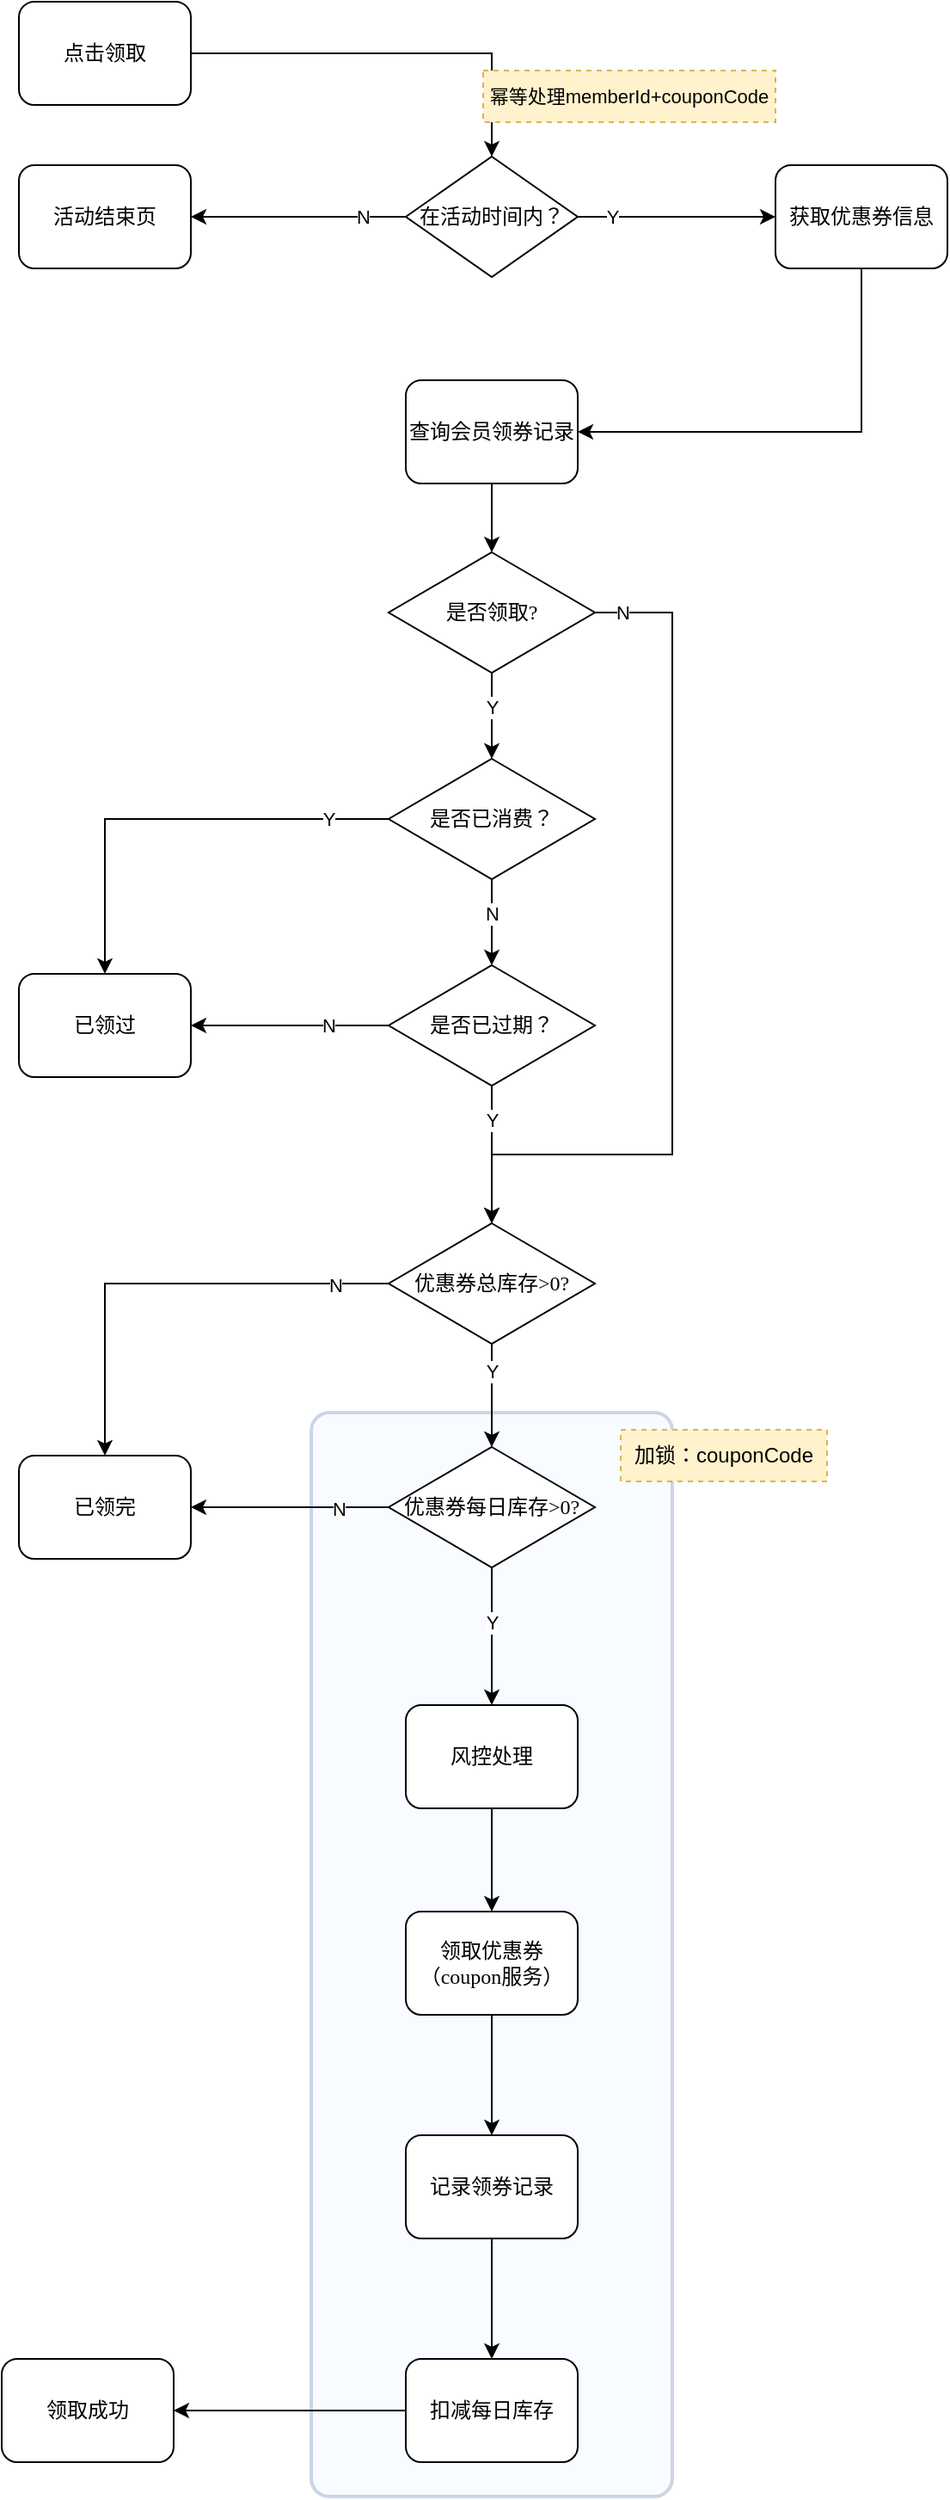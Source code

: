<mxfile version="21.3.5" type="github">
  <diagram name="第 1 页" id="Ev7APlbU4nRMXSNGm_3B">
    <mxGraphModel dx="1434" dy="789" grid="1" gridSize="10" guides="1" tooltips="1" connect="1" arrows="1" fold="1" page="1" pageScale="1" pageWidth="160000" pageHeight="160000" math="0" shadow="0">
      <root>
        <mxCell id="0" />
        <mxCell id="1" parent="0" />
        <mxCell id="ZJGzYjS5SWYyNAtCKj2l-1" value="点击领取" style="rounded=1;whiteSpace=wrap;html=1;shadow=0;labelBackgroundColor=none;strokeWidth=1;fontFamily=Verdana;fontSize=12;align=center;" vertex="1" parent="1">
          <mxGeometry x="910" y="670" width="100" height="60" as="geometry" />
        </mxCell>
        <mxCell id="ZJGzYjS5SWYyNAtCKj2l-2" value="活动结束页" style="rounded=1;whiteSpace=wrap;html=1;shadow=0;labelBackgroundColor=none;strokeWidth=1;fontFamily=Verdana;fontSize=12;align=center;" vertex="1" parent="1">
          <mxGeometry x="910" y="765" width="100" height="60" as="geometry" />
        </mxCell>
        <mxCell id="ZJGzYjS5SWYyNAtCKj2l-3" value="已领过" style="rounded=1;whiteSpace=wrap;html=1;shadow=0;labelBackgroundColor=none;strokeWidth=1;fontFamily=Verdana;fontSize=12;align=center;" vertex="1" parent="1">
          <mxGeometry x="910" y="1235" width="100" height="60" as="geometry" />
        </mxCell>
        <mxCell id="ZJGzYjS5SWYyNAtCKj2l-4" value="领取成功" style="rounded=1;whiteSpace=wrap;html=1;shadow=0;labelBackgroundColor=none;strokeWidth=1;fontFamily=Verdana;fontSize=12;align=center;" vertex="1" parent="1">
          <mxGeometry x="900" y="2040" width="100" height="60" as="geometry" />
        </mxCell>
        <mxCell id="ZJGzYjS5SWYyNAtCKj2l-5" value="已领完" style="rounded=1;whiteSpace=wrap;html=1;shadow=0;labelBackgroundColor=none;strokeWidth=1;fontFamily=Verdana;fontSize=12;align=center;" vertex="1" parent="1">
          <mxGeometry x="910" y="1515" width="100" height="60" as="geometry" />
        </mxCell>
        <mxCell id="ZJGzYjS5SWYyNAtCKj2l-6" value="" style="edgeStyle=orthogonalEdgeStyle;rounded=0;orthogonalLoop=1;jettySize=auto;html=1;entryX=0.5;entryY=0;entryDx=0;entryDy=0;" edge="1" parent="1" source="ZJGzYjS5SWYyNAtCKj2l-1" target="ZJGzYjS5SWYyNAtCKj2l-8">
          <mxGeometry relative="1" as="geometry">
            <mxPoint x="1165" y="770" as="targetPoint" />
          </mxGeometry>
        </mxCell>
        <mxCell id="ZJGzYjS5SWYyNAtCKj2l-7" value="" style="rounded=1;whiteSpace=wrap;html=1;fillStyle=auto;fillColor=#dae8fc;strokeColor=#073b83;arcSize=5;opacity=20;strokeWidth=2;" vertex="1" parent="1">
          <mxGeometry x="1080" y="1490" width="210" height="630" as="geometry" />
        </mxCell>
        <mxCell id="ZJGzYjS5SWYyNAtCKj2l-8" value="在活动时间内？" style="rhombus;whiteSpace=wrap;html=1;rounded=0;shadow=0;labelBackgroundColor=none;strokeWidth=1;fontFamily=Verdana;fontSize=12;align=center;" vertex="1" parent="1">
          <mxGeometry x="1135" y="760" width="100" height="70" as="geometry" />
        </mxCell>
        <mxCell id="ZJGzYjS5SWYyNAtCKj2l-9" value="查询会员领券记录" style="rounded=1;whiteSpace=wrap;html=1;shadow=0;labelBackgroundColor=none;strokeWidth=1;fontFamily=Verdana;fontSize=12;align=center;" vertex="1" parent="1">
          <mxGeometry x="1135" y="890" width="100" height="60" as="geometry" />
        </mxCell>
        <mxCell id="ZJGzYjS5SWYyNAtCKj2l-10" value="" style="edgeStyle=orthogonalEdgeStyle;rounded=0;orthogonalLoop=1;jettySize=auto;html=1;" edge="1" parent="1" source="ZJGzYjS5SWYyNAtCKj2l-9" target="ZJGzYjS5SWYyNAtCKj2l-12">
          <mxGeometry relative="1" as="geometry">
            <mxPoint x="1185" y="1080" as="sourcePoint" />
          </mxGeometry>
        </mxCell>
        <mxCell id="ZJGzYjS5SWYyNAtCKj2l-11" value="Y" style="edgeStyle=orthogonalEdgeStyle;rounded=0;orthogonalLoop=1;jettySize=auto;html=1;" edge="1" parent="1" source="ZJGzYjS5SWYyNAtCKj2l-12" target="ZJGzYjS5SWYyNAtCKj2l-17">
          <mxGeometry x="-0.2" relative="1" as="geometry">
            <mxPoint as="offset" />
          </mxGeometry>
        </mxCell>
        <mxCell id="ZJGzYjS5SWYyNAtCKj2l-12" value="是否领取?" style="rhombus;whiteSpace=wrap;html=1;rounded=0;shadow=0;labelBackgroundColor=none;strokeWidth=1;fontFamily=Verdana;fontSize=12;align=center;" vertex="1" parent="1">
          <mxGeometry x="1125" y="990" width="120" height="70" as="geometry" />
        </mxCell>
        <mxCell id="ZJGzYjS5SWYyNAtCKj2l-13" value="是否已过期？" style="rhombus;whiteSpace=wrap;html=1;rounded=0;shadow=0;labelBackgroundColor=none;strokeWidth=1;fontFamily=Verdana;fontSize=12;align=center;" vertex="1" parent="1">
          <mxGeometry x="1125" y="1230" width="120" height="70" as="geometry" />
        </mxCell>
        <mxCell id="ZJGzYjS5SWYyNAtCKj2l-14" value="风控处理" style="rounded=1;whiteSpace=wrap;html=1;shadow=0;labelBackgroundColor=none;strokeWidth=1;fontFamily=Verdana;fontSize=12;align=center;" vertex="1" parent="1">
          <mxGeometry x="1135" y="1660" width="100" height="60" as="geometry" />
        </mxCell>
        <mxCell id="ZJGzYjS5SWYyNAtCKj2l-15" style="edgeStyle=orthogonalEdgeStyle;rounded=0;orthogonalLoop=1;jettySize=auto;html=1;" edge="1" parent="1" source="ZJGzYjS5SWYyNAtCKj2l-17" target="ZJGzYjS5SWYyNAtCKj2l-13">
          <mxGeometry relative="1" as="geometry" />
        </mxCell>
        <mxCell id="ZJGzYjS5SWYyNAtCKj2l-16" value="N" style="edgeLabel;html=1;align=center;verticalAlign=middle;resizable=0;points=[];" vertex="1" connectable="0" parent="ZJGzYjS5SWYyNAtCKj2l-15">
          <mxGeometry x="-0.167" y="-2" relative="1" as="geometry">
            <mxPoint x="2" y="-1" as="offset" />
          </mxGeometry>
        </mxCell>
        <mxCell id="ZJGzYjS5SWYyNAtCKj2l-17" value="是否已消费？" style="rhombus;whiteSpace=wrap;html=1;rounded=0;shadow=0;labelBackgroundColor=none;strokeWidth=1;fontFamily=Verdana;fontSize=12;align=center;" vertex="1" parent="1">
          <mxGeometry x="1125" y="1110" width="120" height="70" as="geometry" />
        </mxCell>
        <mxCell id="ZJGzYjS5SWYyNAtCKj2l-18" style="edgeStyle=orthogonalEdgeStyle;rounded=0;orthogonalLoop=1;jettySize=auto;html=1;entryX=0.5;entryY=0;entryDx=0;entryDy=0;" edge="1" parent="1" source="ZJGzYjS5SWYyNAtCKj2l-13" target="ZJGzYjS5SWYyNAtCKj2l-25">
          <mxGeometry relative="1" as="geometry">
            <mxPoint x="1260" y="1360" as="targetPoint" />
          </mxGeometry>
        </mxCell>
        <mxCell id="ZJGzYjS5SWYyNAtCKj2l-19" value="Y" style="edgeLabel;html=1;align=center;verticalAlign=middle;resizable=0;points=[];" vertex="1" connectable="0" parent="ZJGzYjS5SWYyNAtCKj2l-18">
          <mxGeometry x="-0.773" y="2" relative="1" as="geometry">
            <mxPoint x="-2" y="11" as="offset" />
          </mxGeometry>
        </mxCell>
        <mxCell id="ZJGzYjS5SWYyNAtCKj2l-20" style="edgeStyle=orthogonalEdgeStyle;rounded=0;orthogonalLoop=1;jettySize=auto;html=1;" edge="1" parent="1" source="ZJGzYjS5SWYyNAtCKj2l-12" target="ZJGzYjS5SWYyNAtCKj2l-25">
          <mxGeometry relative="1" as="geometry">
            <mxPoint x="1185" y="1370" as="targetPoint" />
            <Array as="points">
              <mxPoint x="1290" y="1025" />
              <mxPoint x="1290" y="1340" />
              <mxPoint x="1185" y="1340" />
            </Array>
          </mxGeometry>
        </mxCell>
        <mxCell id="ZJGzYjS5SWYyNAtCKj2l-21" value="N" style="edgeLabel;html=1;align=center;verticalAlign=middle;resizable=0;points=[];" vertex="1" connectable="0" parent="ZJGzYjS5SWYyNAtCKj2l-20">
          <mxGeometry x="-0.895" y="-3" relative="1" as="geometry">
            <mxPoint x="-11" y="-3" as="offset" />
          </mxGeometry>
        </mxCell>
        <mxCell id="ZJGzYjS5SWYyNAtCKj2l-22" value="记录领券记录" style="rounded=1;whiteSpace=wrap;html=1;shadow=0;labelBackgroundColor=none;strokeWidth=1;fontFamily=Verdana;fontSize=12;align=center;" vertex="1" parent="1">
          <mxGeometry x="1135" y="1910" width="100" height="60" as="geometry" />
        </mxCell>
        <mxCell id="ZJGzYjS5SWYyNAtCKj2l-23" style="edgeStyle=orthogonalEdgeStyle;rounded=0;orthogonalLoop=1;jettySize=auto;html=1;" edge="1" parent="1" source="ZJGzYjS5SWYyNAtCKj2l-25" target="ZJGzYjS5SWYyNAtCKj2l-27">
          <mxGeometry relative="1" as="geometry" />
        </mxCell>
        <mxCell id="ZJGzYjS5SWYyNAtCKj2l-24" value="Y" style="edgeLabel;html=1;align=center;verticalAlign=middle;resizable=0;points=[];" vertex="1" connectable="0" parent="ZJGzYjS5SWYyNAtCKj2l-23">
          <mxGeometry x="-0.467" relative="1" as="geometry">
            <mxPoint as="offset" />
          </mxGeometry>
        </mxCell>
        <mxCell id="ZJGzYjS5SWYyNAtCKj2l-25" value="优惠券总库存&amp;gt;0?" style="rhombus;whiteSpace=wrap;html=1;rounded=0;shadow=0;labelBackgroundColor=none;strokeWidth=1;fontFamily=Verdana;fontSize=12;align=center;" vertex="1" parent="1">
          <mxGeometry x="1125" y="1380" width="120" height="70" as="geometry" />
        </mxCell>
        <mxCell id="ZJGzYjS5SWYyNAtCKj2l-26" value="Y" style="edgeStyle=orthogonalEdgeStyle;rounded=0;orthogonalLoop=1;jettySize=auto;html=1;" edge="1" parent="1" source="ZJGzYjS5SWYyNAtCKj2l-27" target="ZJGzYjS5SWYyNAtCKj2l-14">
          <mxGeometry x="-0.2" relative="1" as="geometry">
            <Array as="points">
              <mxPoint x="1185" y="1600" />
              <mxPoint x="1185" y="1600" />
            </Array>
            <mxPoint as="offset" />
          </mxGeometry>
        </mxCell>
        <mxCell id="ZJGzYjS5SWYyNAtCKj2l-27" value="优惠券每日库存&amp;gt;0?" style="rhombus;whiteSpace=wrap;html=1;rounded=0;shadow=0;labelBackgroundColor=none;strokeWidth=1;fontFamily=Verdana;fontSize=12;align=center;" vertex="1" parent="1">
          <mxGeometry x="1125" y="1510" width="120" height="70" as="geometry" />
        </mxCell>
        <mxCell id="ZJGzYjS5SWYyNAtCKj2l-28" value="扣减每日库存" style="rounded=1;whiteSpace=wrap;html=1;shadow=0;labelBackgroundColor=none;strokeWidth=1;fontFamily=Verdana;fontSize=12;align=center;" vertex="1" parent="1">
          <mxGeometry x="1135" y="2040" width="100" height="60" as="geometry" />
        </mxCell>
        <mxCell id="ZJGzYjS5SWYyNAtCKj2l-29" style="edgeStyle=orthogonalEdgeStyle;rounded=0;orthogonalLoop=1;jettySize=auto;html=1;" edge="1" parent="1" source="ZJGzYjS5SWYyNAtCKj2l-22" target="ZJGzYjS5SWYyNAtCKj2l-28">
          <mxGeometry relative="1" as="geometry">
            <mxPoint x="1080" y="1810" as="targetPoint" />
          </mxGeometry>
        </mxCell>
        <mxCell id="ZJGzYjS5SWYyNAtCKj2l-30" value="领取优惠券&lt;br&gt;（coupon服务）" style="rounded=1;whiteSpace=wrap;html=1;shadow=0;labelBackgroundColor=none;strokeWidth=1;fontFamily=Verdana;fontSize=12;align=center;" vertex="1" parent="1">
          <mxGeometry x="1135" y="1780" width="100" height="60" as="geometry" />
        </mxCell>
        <mxCell id="ZJGzYjS5SWYyNAtCKj2l-31" value="获取优惠券信息" style="rounded=1;whiteSpace=wrap;html=1;shadow=0;labelBackgroundColor=none;strokeWidth=1;fontFamily=Verdana;fontSize=12;align=center;" vertex="1" parent="1">
          <mxGeometry x="1350" y="765" width="100" height="60" as="geometry" />
        </mxCell>
        <mxCell id="ZJGzYjS5SWYyNAtCKj2l-32" style="edgeStyle=orthogonalEdgeStyle;rounded=0;orthogonalLoop=1;jettySize=auto;html=1;" edge="1" parent="1" source="ZJGzYjS5SWYyNAtCKj2l-8" target="ZJGzYjS5SWYyNAtCKj2l-2">
          <mxGeometry relative="1" as="geometry" />
        </mxCell>
        <mxCell id="ZJGzYjS5SWYyNAtCKj2l-33" value="N" style="edgeLabel;html=1;align=center;verticalAlign=middle;resizable=0;points=[];" vertex="1" connectable="0" parent="ZJGzYjS5SWYyNAtCKj2l-32">
          <mxGeometry x="-0.467" y="2" relative="1" as="geometry">
            <mxPoint x="8" y="-2" as="offset" />
          </mxGeometry>
        </mxCell>
        <mxCell id="ZJGzYjS5SWYyNAtCKj2l-34" style="edgeStyle=orthogonalEdgeStyle;rounded=0;orthogonalLoop=1;jettySize=auto;html=1;exitX=0;exitY=0.5;exitDx=0;exitDy=0;entryX=1;entryY=0.5;entryDx=0;entryDy=0;" edge="1" parent="1" source="ZJGzYjS5SWYyNAtCKj2l-13" target="ZJGzYjS5SWYyNAtCKj2l-3">
          <mxGeometry relative="1" as="geometry">
            <mxPoint x="1010" y="1660" as="targetPoint" />
            <Array as="points" />
          </mxGeometry>
        </mxCell>
        <mxCell id="ZJGzYjS5SWYyNAtCKj2l-35" value="N" style="edgeLabel;html=1;align=center;verticalAlign=middle;resizable=0;points=[];" vertex="1" connectable="0" parent="ZJGzYjS5SWYyNAtCKj2l-34">
          <mxGeometry x="-0.879" y="1" relative="1" as="geometry">
            <mxPoint x="-28" y="-1" as="offset" />
          </mxGeometry>
        </mxCell>
        <mxCell id="ZJGzYjS5SWYyNAtCKj2l-36" style="edgeStyle=orthogonalEdgeStyle;rounded=0;orthogonalLoop=1;jettySize=auto;html=1;" edge="1" parent="1" source="ZJGzYjS5SWYyNAtCKj2l-8" target="ZJGzYjS5SWYyNAtCKj2l-31">
          <mxGeometry relative="1" as="geometry" />
        </mxCell>
        <mxCell id="ZJGzYjS5SWYyNAtCKj2l-37" value="Y" style="edgeLabel;html=1;align=center;verticalAlign=middle;resizable=0;points=[];" vertex="1" connectable="0" parent="ZJGzYjS5SWYyNAtCKj2l-36">
          <mxGeometry x="-0.939" y="-3" relative="1" as="geometry">
            <mxPoint x="16" y="-3" as="offset" />
          </mxGeometry>
        </mxCell>
        <mxCell id="ZJGzYjS5SWYyNAtCKj2l-38" style="edgeStyle=orthogonalEdgeStyle;rounded=0;orthogonalLoop=1;jettySize=auto;html=1;entryX=1;entryY=0.5;entryDx=0;entryDy=0;" edge="1" parent="1" source="ZJGzYjS5SWYyNAtCKj2l-31" target="ZJGzYjS5SWYyNAtCKj2l-9">
          <mxGeometry relative="1" as="geometry">
            <Array as="points">
              <mxPoint x="1400" y="920" />
            </Array>
          </mxGeometry>
        </mxCell>
        <mxCell id="ZJGzYjS5SWYyNAtCKj2l-39" style="edgeStyle=orthogonalEdgeStyle;rounded=0;orthogonalLoop=1;jettySize=auto;html=1;entryX=0.5;entryY=0;entryDx=0;entryDy=0;" edge="1" parent="1" source="ZJGzYjS5SWYyNAtCKj2l-17" target="ZJGzYjS5SWYyNAtCKj2l-3">
          <mxGeometry relative="1" as="geometry" />
        </mxCell>
        <mxCell id="ZJGzYjS5SWYyNAtCKj2l-40" value="Y" style="edgeLabel;html=1;align=center;verticalAlign=middle;resizable=0;points=[];" vertex="1" connectable="0" parent="ZJGzYjS5SWYyNAtCKj2l-39">
          <mxGeometry x="-0.496" y="-2" relative="1" as="geometry">
            <mxPoint x="29" y="2" as="offset" />
          </mxGeometry>
        </mxCell>
        <mxCell id="ZJGzYjS5SWYyNAtCKj2l-41" style="edgeStyle=orthogonalEdgeStyle;rounded=0;orthogonalLoop=1;jettySize=auto;html=1;" edge="1" parent="1" source="ZJGzYjS5SWYyNAtCKj2l-14" target="ZJGzYjS5SWYyNAtCKj2l-30">
          <mxGeometry relative="1" as="geometry" />
        </mxCell>
        <mxCell id="ZJGzYjS5SWYyNAtCKj2l-42" style="edgeStyle=orthogonalEdgeStyle;rounded=0;orthogonalLoop=1;jettySize=auto;html=1;exitX=0.5;exitY=1;exitDx=0;exitDy=0;" edge="1" parent="1" source="ZJGzYjS5SWYyNAtCKj2l-30" target="ZJGzYjS5SWYyNAtCKj2l-22">
          <mxGeometry relative="1" as="geometry">
            <Array as="points" />
          </mxGeometry>
        </mxCell>
        <mxCell id="ZJGzYjS5SWYyNAtCKj2l-43" style="edgeStyle=orthogonalEdgeStyle;rounded=0;orthogonalLoop=1;jettySize=auto;html=1;entryX=1;entryY=0.5;entryDx=0;entryDy=0;" edge="1" parent="1" source="ZJGzYjS5SWYyNAtCKj2l-27" target="ZJGzYjS5SWYyNAtCKj2l-5">
          <mxGeometry relative="1" as="geometry" />
        </mxCell>
        <mxCell id="ZJGzYjS5SWYyNAtCKj2l-44" value="N" style="edgeLabel;html=1;align=center;verticalAlign=middle;resizable=0;points=[];" vertex="1" connectable="0" parent="ZJGzYjS5SWYyNAtCKj2l-43">
          <mxGeometry x="-0.483" y="1" relative="1" as="geometry">
            <mxPoint as="offset" />
          </mxGeometry>
        </mxCell>
        <mxCell id="ZJGzYjS5SWYyNAtCKj2l-45" style="edgeStyle=orthogonalEdgeStyle;rounded=0;orthogonalLoop=1;jettySize=auto;html=1;" edge="1" parent="1" source="ZJGzYjS5SWYyNAtCKj2l-25" target="ZJGzYjS5SWYyNAtCKj2l-5">
          <mxGeometry relative="1" as="geometry" />
        </mxCell>
        <mxCell id="ZJGzYjS5SWYyNAtCKj2l-46" value="N" style="edgeLabel;html=1;align=center;verticalAlign=middle;resizable=0;points=[];" vertex="1" connectable="0" parent="ZJGzYjS5SWYyNAtCKj2l-45">
          <mxGeometry x="-0.765" y="1" relative="1" as="geometry">
            <mxPoint as="offset" />
          </mxGeometry>
        </mxCell>
        <mxCell id="ZJGzYjS5SWYyNAtCKj2l-47" style="edgeStyle=orthogonalEdgeStyle;rounded=0;orthogonalLoop=1;jettySize=auto;html=1;" edge="1" parent="1" source="ZJGzYjS5SWYyNAtCKj2l-28" target="ZJGzYjS5SWYyNAtCKj2l-4">
          <mxGeometry relative="1" as="geometry" />
        </mxCell>
        <mxCell id="ZJGzYjS5SWYyNAtCKj2l-48" value="加锁：couponCode" style="rounded=0;whiteSpace=wrap;html=1;fillColor=#fff2cc;strokeColor=#d6b656;dashed=1;" vertex="1" parent="1">
          <mxGeometry x="1260" y="1500" width="120" height="30" as="geometry" />
        </mxCell>
        <mxCell id="ZJGzYjS5SWYyNAtCKj2l-49" value="幂等处理memberId+couponCode" style="rounded=0;whiteSpace=wrap;html=1;fillColor=#fff2cc;strokeColor=#d6b656;dashed=1;fontSize=11;" vertex="1" parent="1">
          <mxGeometry x="1180" y="710" width="170" height="30" as="geometry" />
        </mxCell>
      </root>
    </mxGraphModel>
  </diagram>
</mxfile>
